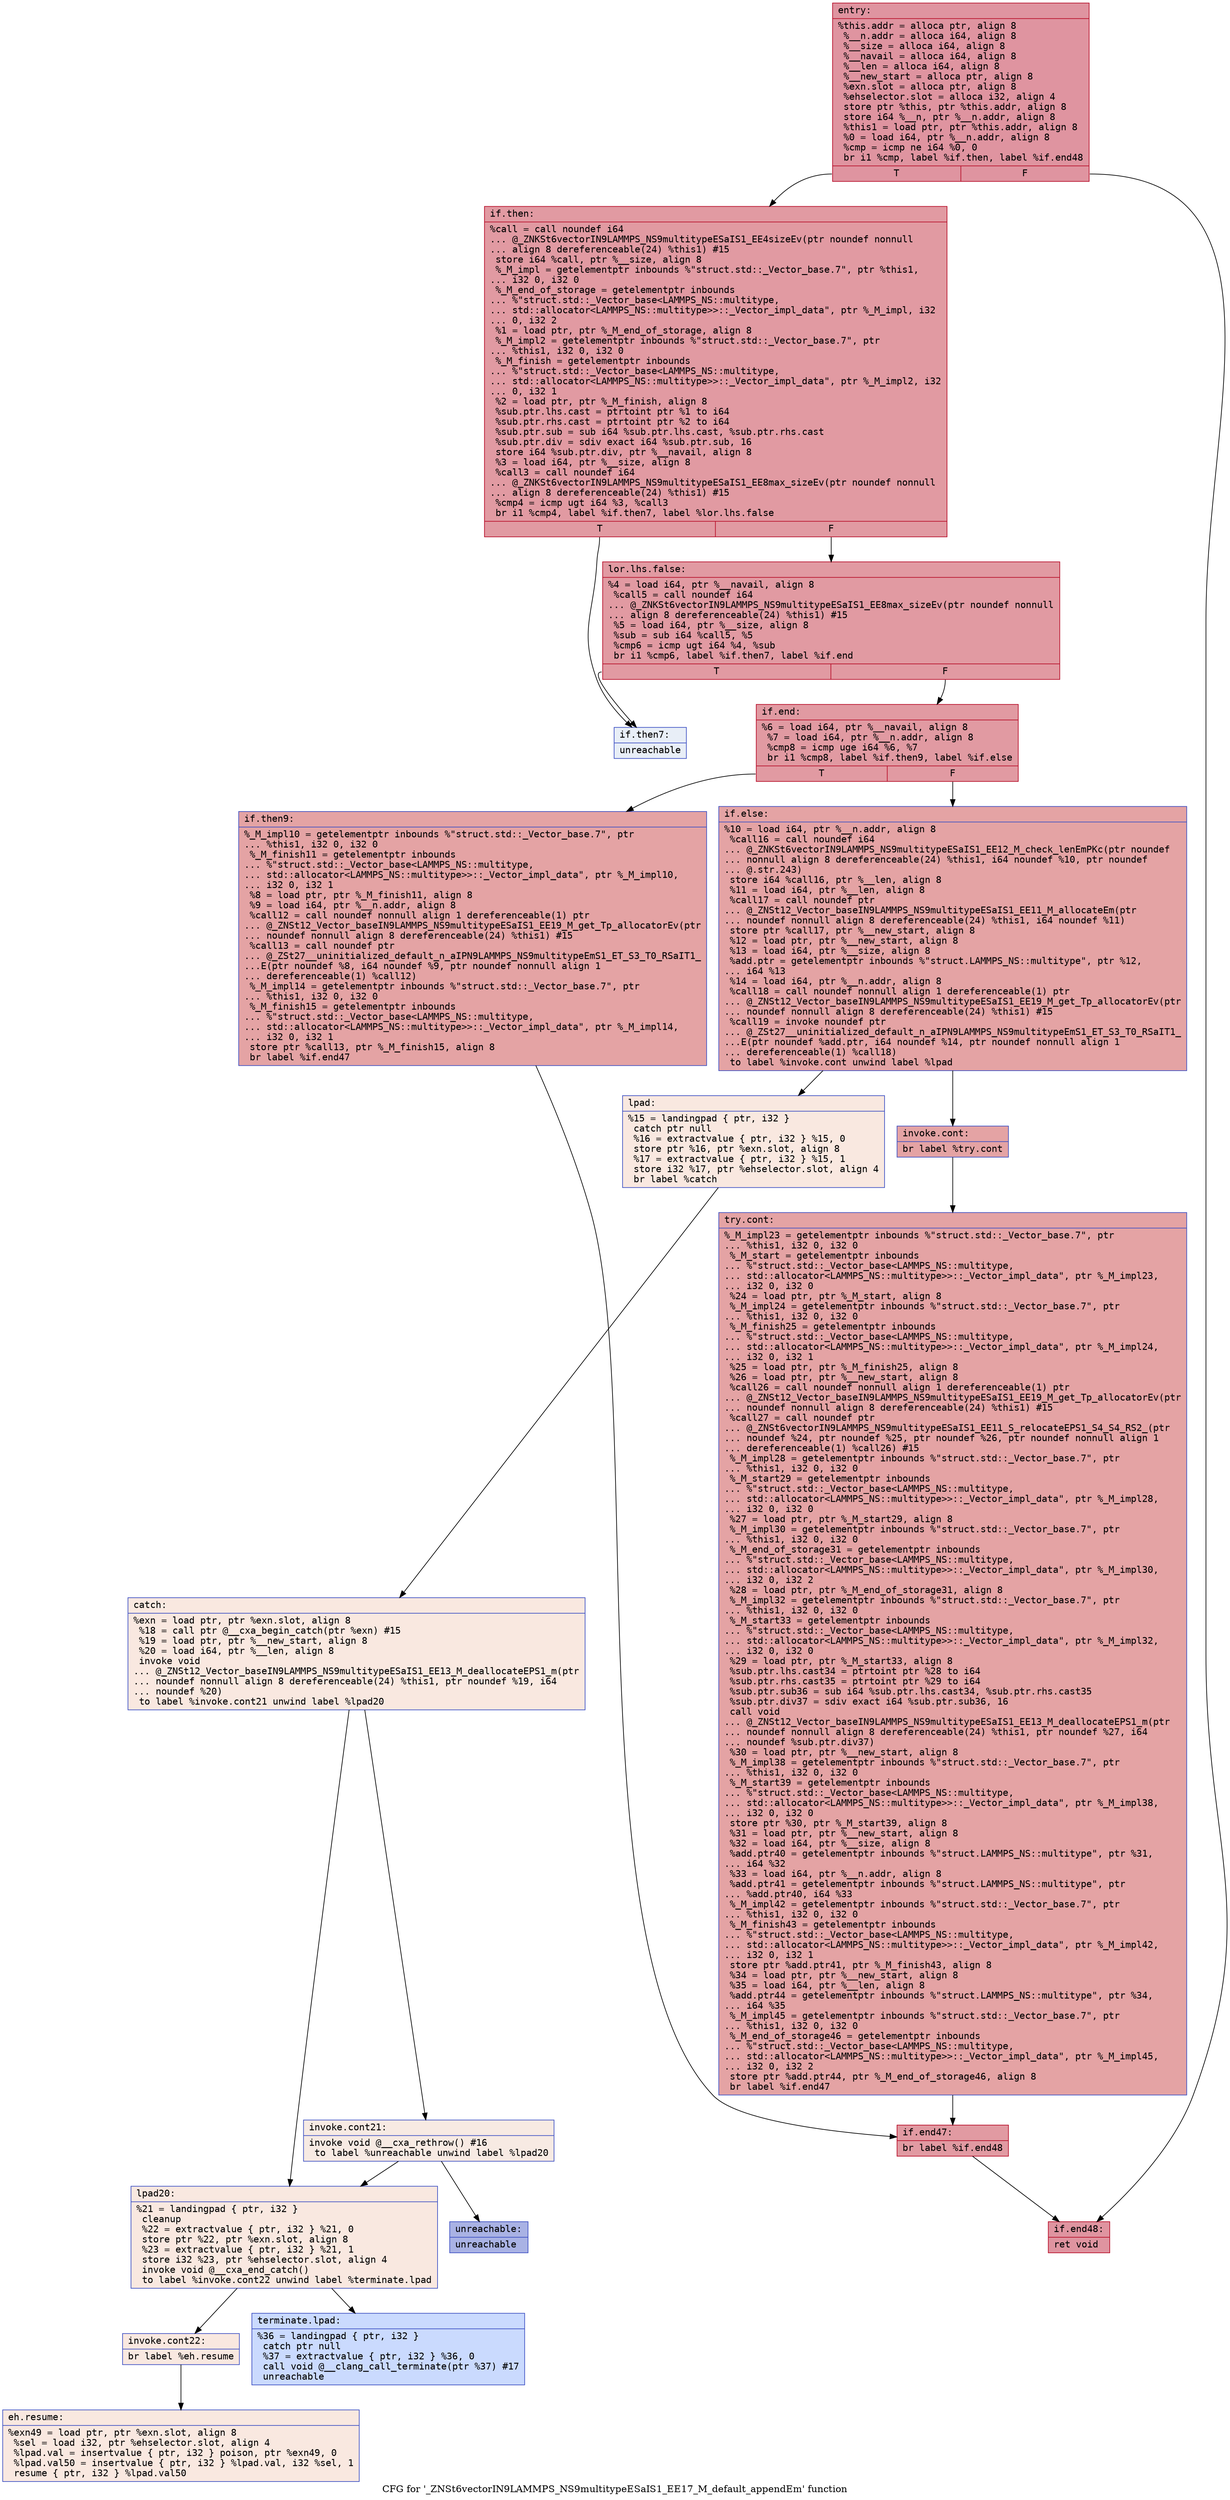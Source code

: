 digraph "CFG for '_ZNSt6vectorIN9LAMMPS_NS9multitypeESaIS1_EE17_M_default_appendEm' function" {
	label="CFG for '_ZNSt6vectorIN9LAMMPS_NS9multitypeESaIS1_EE17_M_default_appendEm' function";

	Node0x55bd405c5e60 [shape=record,color="#b70d28ff", style=filled, fillcolor="#b70d2870" fontname="Courier",label="{entry:\l|  %this.addr = alloca ptr, align 8\l  %__n.addr = alloca i64, align 8\l  %__size = alloca i64, align 8\l  %__navail = alloca i64, align 8\l  %__len = alloca i64, align 8\l  %__new_start = alloca ptr, align 8\l  %exn.slot = alloca ptr, align 8\l  %ehselector.slot = alloca i32, align 4\l  store ptr %this, ptr %this.addr, align 8\l  store i64 %__n, ptr %__n.addr, align 8\l  %this1 = load ptr, ptr %this.addr, align 8\l  %0 = load i64, ptr %__n.addr, align 8\l  %cmp = icmp ne i64 %0, 0\l  br i1 %cmp, label %if.then, label %if.end48\l|{<s0>T|<s1>F}}"];
	Node0x55bd405c5e60:s0 -> Node0x55bd405c5ed0[tooltip="entry -> if.then\nProbability 62.50%" ];
	Node0x55bd405c5e60:s1 -> Node0x55bd405c6b10[tooltip="entry -> if.end48\nProbability 37.50%" ];
	Node0x55bd405c5ed0 [shape=record,color="#b70d28ff", style=filled, fillcolor="#bb1b2c70" fontname="Courier",label="{if.then:\l|  %call = call noundef i64\l... @_ZNKSt6vectorIN9LAMMPS_NS9multitypeESaIS1_EE4sizeEv(ptr noundef nonnull\l... align 8 dereferenceable(24) %this1) #15\l  store i64 %call, ptr %__size, align 8\l  %_M_impl = getelementptr inbounds %\"struct.std::_Vector_base.7\", ptr %this1,\l... i32 0, i32 0\l  %_M_end_of_storage = getelementptr inbounds\l... %\"struct.std::_Vector_base\<LAMMPS_NS::multitype,\l... std::allocator\<LAMMPS_NS::multitype\>\>::_Vector_impl_data\", ptr %_M_impl, i32\l... 0, i32 2\l  %1 = load ptr, ptr %_M_end_of_storage, align 8\l  %_M_impl2 = getelementptr inbounds %\"struct.std::_Vector_base.7\", ptr\l... %this1, i32 0, i32 0\l  %_M_finish = getelementptr inbounds\l... %\"struct.std::_Vector_base\<LAMMPS_NS::multitype,\l... std::allocator\<LAMMPS_NS::multitype\>\>::_Vector_impl_data\", ptr %_M_impl2, i32\l... 0, i32 1\l  %2 = load ptr, ptr %_M_finish, align 8\l  %sub.ptr.lhs.cast = ptrtoint ptr %1 to i64\l  %sub.ptr.rhs.cast = ptrtoint ptr %2 to i64\l  %sub.ptr.sub = sub i64 %sub.ptr.lhs.cast, %sub.ptr.rhs.cast\l  %sub.ptr.div = sdiv exact i64 %sub.ptr.sub, 16\l  store i64 %sub.ptr.div, ptr %__navail, align 8\l  %3 = load i64, ptr %__size, align 8\l  %call3 = call noundef i64\l... @_ZNKSt6vectorIN9LAMMPS_NS9multitypeESaIS1_EE8max_sizeEv(ptr noundef nonnull\l... align 8 dereferenceable(24) %this1) #15\l  %cmp4 = icmp ugt i64 %3, %call3\l  br i1 %cmp4, label %if.then7, label %lor.lhs.false\l|{<s0>T|<s1>F}}"];
	Node0x55bd405c5ed0:s0 -> Node0x55bd405c6a00[tooltip="if.then -> if.then7\nProbability 0.00%" ];
	Node0x55bd405c5ed0:s1 -> Node0x55bd405c7ba0[tooltip="if.then -> lor.lhs.false\nProbability 100.00%" ];
	Node0x55bd405c7ba0 [shape=record,color="#b70d28ff", style=filled, fillcolor="#bb1b2c70" fontname="Courier",label="{lor.lhs.false:\l|  %4 = load i64, ptr %__navail, align 8\l  %call5 = call noundef i64\l... @_ZNKSt6vectorIN9LAMMPS_NS9multitypeESaIS1_EE8max_sizeEv(ptr noundef nonnull\l... align 8 dereferenceable(24) %this1) #15\l  %5 = load i64, ptr %__size, align 8\l  %sub = sub i64 %call5, %5\l  %cmp6 = icmp ugt i64 %4, %sub\l  br i1 %cmp6, label %if.then7, label %if.end\l|{<s0>T|<s1>F}}"];
	Node0x55bd405c7ba0:s0 -> Node0x55bd405c6a00[tooltip="lor.lhs.false -> if.then7\nProbability 0.00%" ];
	Node0x55bd405c7ba0:s1 -> Node0x55bd405c80c0[tooltip="lor.lhs.false -> if.end\nProbability 100.00%" ];
	Node0x55bd405c6a00 [shape=record,color="#3d50c3ff", style=filled, fillcolor="#cbd8ee70" fontname="Courier",label="{if.then7:\l|  unreachable\l}"];
	Node0x55bd405c80c0 [shape=record,color="#b70d28ff", style=filled, fillcolor="#bb1b2c70" fontname="Courier",label="{if.end:\l|  %6 = load i64, ptr %__navail, align 8\l  %7 = load i64, ptr %__n.addr, align 8\l  %cmp8 = icmp uge i64 %6, %7\l  br i1 %cmp8, label %if.then9, label %if.else\l|{<s0>T|<s1>F}}"];
	Node0x55bd405c80c0:s0 -> Node0x55bd405c83e0[tooltip="if.end -> if.then9\nProbability 50.00%" ];
	Node0x55bd405c80c0:s1 -> Node0x55bd405c8430[tooltip="if.end -> if.else\nProbability 50.00%" ];
	Node0x55bd405c83e0 [shape=record,color="#3d50c3ff", style=filled, fillcolor="#c32e3170" fontname="Courier",label="{if.then9:\l|  %_M_impl10 = getelementptr inbounds %\"struct.std::_Vector_base.7\", ptr\l... %this1, i32 0, i32 0\l  %_M_finish11 = getelementptr inbounds\l... %\"struct.std::_Vector_base\<LAMMPS_NS::multitype,\l... std::allocator\<LAMMPS_NS::multitype\>\>::_Vector_impl_data\", ptr %_M_impl10,\l... i32 0, i32 1\l  %8 = load ptr, ptr %_M_finish11, align 8\l  %9 = load i64, ptr %__n.addr, align 8\l  %call12 = call noundef nonnull align 1 dereferenceable(1) ptr\l... @_ZNSt12_Vector_baseIN9LAMMPS_NS9multitypeESaIS1_EE19_M_get_Tp_allocatorEv(ptr\l... noundef nonnull align 8 dereferenceable(24) %this1) #15\l  %call13 = call noundef ptr\l... @_ZSt27__uninitialized_default_n_aIPN9LAMMPS_NS9multitypeEmS1_ET_S3_T0_RSaIT1_\l...E(ptr noundef %8, i64 noundef %9, ptr noundef nonnull align 1\l... dereferenceable(1) %call12)\l  %_M_impl14 = getelementptr inbounds %\"struct.std::_Vector_base.7\", ptr\l... %this1, i32 0, i32 0\l  %_M_finish15 = getelementptr inbounds\l... %\"struct.std::_Vector_base\<LAMMPS_NS::multitype,\l... std::allocator\<LAMMPS_NS::multitype\>\>::_Vector_impl_data\", ptr %_M_impl14,\l... i32 0, i32 1\l  store ptr %call13, ptr %_M_finish15, align 8\l  br label %if.end47\l}"];
	Node0x55bd405c83e0 -> Node0x55bd405c8e10[tooltip="if.then9 -> if.end47\nProbability 100.00%" ];
	Node0x55bd405c8430 [shape=record,color="#3d50c3ff", style=filled, fillcolor="#c32e3170" fontname="Courier",label="{if.else:\l|  %10 = load i64, ptr %__n.addr, align 8\l  %call16 = call noundef i64\l... @_ZNKSt6vectorIN9LAMMPS_NS9multitypeESaIS1_EE12_M_check_lenEmPKc(ptr noundef\l... nonnull align 8 dereferenceable(24) %this1, i64 noundef %10, ptr noundef\l... @.str.243)\l  store i64 %call16, ptr %__len, align 8\l  %11 = load i64, ptr %__len, align 8\l  %call17 = call noundef ptr\l... @_ZNSt12_Vector_baseIN9LAMMPS_NS9multitypeESaIS1_EE11_M_allocateEm(ptr\l... noundef nonnull align 8 dereferenceable(24) %this1, i64 noundef %11)\l  store ptr %call17, ptr %__new_start, align 8\l  %12 = load ptr, ptr %__new_start, align 8\l  %13 = load i64, ptr %__size, align 8\l  %add.ptr = getelementptr inbounds %\"struct.LAMMPS_NS::multitype\", ptr %12,\l... i64 %13\l  %14 = load i64, ptr %__n.addr, align 8\l  %call18 = call noundef nonnull align 1 dereferenceable(1) ptr\l... @_ZNSt12_Vector_baseIN9LAMMPS_NS9multitypeESaIS1_EE19_M_get_Tp_allocatorEv(ptr\l... noundef nonnull align 8 dereferenceable(24) %this1) #15\l  %call19 = invoke noundef ptr\l... @_ZSt27__uninitialized_default_n_aIPN9LAMMPS_NS9multitypeEmS1_ET_S3_T0_RSaIT1_\l...E(ptr noundef %add.ptr, i64 noundef %14, ptr noundef nonnull align 1\l... dereferenceable(1) %call18)\l          to label %invoke.cont unwind label %lpad\l}"];
	Node0x55bd405c8430 -> Node0x55bd405c98b0[tooltip="if.else -> invoke.cont\nProbability 100.00%" ];
	Node0x55bd405c8430 -> Node0x55bd405c9900[tooltip="if.else -> lpad\nProbability 0.00%" ];
	Node0x55bd405c98b0 [shape=record,color="#3d50c3ff", style=filled, fillcolor="#c32e3170" fontname="Courier",label="{invoke.cont:\l|  br label %try.cont\l}"];
	Node0x55bd405c98b0 -> Node0x55bd405c7880[tooltip="invoke.cont -> try.cont\nProbability 100.00%" ];
	Node0x55bd405c9900 [shape=record,color="#3d50c3ff", style=filled, fillcolor="#f1ccb870" fontname="Courier",label="{lpad:\l|  %15 = landingpad \{ ptr, i32 \}\l          catch ptr null\l  %16 = extractvalue \{ ptr, i32 \} %15, 0\l  store ptr %16, ptr %exn.slot, align 8\l  %17 = extractvalue \{ ptr, i32 \} %15, 1\l  store i32 %17, ptr %ehselector.slot, align 4\l  br label %catch\l}"];
	Node0x55bd405c9900 -> Node0x55bd405ca2d0[tooltip="lpad -> catch\nProbability 100.00%" ];
	Node0x55bd405ca2d0 [shape=record,color="#3d50c3ff", style=filled, fillcolor="#f1ccb870" fontname="Courier",label="{catch:\l|  %exn = load ptr, ptr %exn.slot, align 8\l  %18 = call ptr @__cxa_begin_catch(ptr %exn) #15\l  %19 = load ptr, ptr %__new_start, align 8\l  %20 = load i64, ptr %__len, align 8\l  invoke void\l... @_ZNSt12_Vector_baseIN9LAMMPS_NS9multitypeESaIS1_EE13_M_deallocateEPS1_m(ptr\l... noundef nonnull align 8 dereferenceable(24) %this1, ptr noundef %19, i64\l... noundef %20)\l          to label %invoke.cont21 unwind label %lpad20\l}"];
	Node0x55bd405ca2d0 -> Node0x55bd405ca6c0[tooltip="catch -> invoke.cont21\nProbability 50.00%" ];
	Node0x55bd405ca2d0 -> Node0x55bd405ca710[tooltip="catch -> lpad20\nProbability 50.00%" ];
	Node0x55bd405ca6c0 [shape=record,color="#3d50c3ff", style=filled, fillcolor="#eed0c070" fontname="Courier",label="{invoke.cont21:\l|  invoke void @__cxa_rethrow() #16\l          to label %unreachable unwind label %lpad20\l}"];
	Node0x55bd405ca6c0 -> Node0x55bd405ca670[tooltip="invoke.cont21 -> unreachable\nProbability 0.00%" ];
	Node0x55bd405ca6c0 -> Node0x55bd405ca710[tooltip="invoke.cont21 -> lpad20\nProbability 100.00%" ];
	Node0x55bd405ca710 [shape=record,color="#3d50c3ff", style=filled, fillcolor="#f1ccb870" fontname="Courier",label="{lpad20:\l|  %21 = landingpad \{ ptr, i32 \}\l          cleanup\l  %22 = extractvalue \{ ptr, i32 \} %21, 0\l  store ptr %22, ptr %exn.slot, align 8\l  %23 = extractvalue \{ ptr, i32 \} %21, 1\l  store i32 %23, ptr %ehselector.slot, align 4\l  invoke void @__cxa_end_catch()\l          to label %invoke.cont22 unwind label %terminate.lpad\l}"];
	Node0x55bd405ca710 -> Node0x55bd405cad10[tooltip="lpad20 -> invoke.cont22\nProbability 100.00%" ];
	Node0x55bd405ca710 -> Node0x55bd405cad60[tooltip="lpad20 -> terminate.lpad\nProbability 0.00%" ];
	Node0x55bd405cad10 [shape=record,color="#3d50c3ff", style=filled, fillcolor="#f1ccb870" fontname="Courier",label="{invoke.cont22:\l|  br label %eh.resume\l}"];
	Node0x55bd405cad10 -> Node0x55bd405caf80[tooltip="invoke.cont22 -> eh.resume\nProbability 100.00%" ];
	Node0x55bd405c7880 [shape=record,color="#3d50c3ff", style=filled, fillcolor="#c32e3170" fontname="Courier",label="{try.cont:\l|  %_M_impl23 = getelementptr inbounds %\"struct.std::_Vector_base.7\", ptr\l... %this1, i32 0, i32 0\l  %_M_start = getelementptr inbounds\l... %\"struct.std::_Vector_base\<LAMMPS_NS::multitype,\l... std::allocator\<LAMMPS_NS::multitype\>\>::_Vector_impl_data\", ptr %_M_impl23,\l... i32 0, i32 0\l  %24 = load ptr, ptr %_M_start, align 8\l  %_M_impl24 = getelementptr inbounds %\"struct.std::_Vector_base.7\", ptr\l... %this1, i32 0, i32 0\l  %_M_finish25 = getelementptr inbounds\l... %\"struct.std::_Vector_base\<LAMMPS_NS::multitype,\l... std::allocator\<LAMMPS_NS::multitype\>\>::_Vector_impl_data\", ptr %_M_impl24,\l... i32 0, i32 1\l  %25 = load ptr, ptr %_M_finish25, align 8\l  %26 = load ptr, ptr %__new_start, align 8\l  %call26 = call noundef nonnull align 1 dereferenceable(1) ptr\l... @_ZNSt12_Vector_baseIN9LAMMPS_NS9multitypeESaIS1_EE19_M_get_Tp_allocatorEv(ptr\l... noundef nonnull align 8 dereferenceable(24) %this1) #15\l  %call27 = call noundef ptr\l... @_ZNSt6vectorIN9LAMMPS_NS9multitypeESaIS1_EE11_S_relocateEPS1_S4_S4_RS2_(ptr\l... noundef %24, ptr noundef %25, ptr noundef %26, ptr noundef nonnull align 1\l... dereferenceable(1) %call26) #15\l  %_M_impl28 = getelementptr inbounds %\"struct.std::_Vector_base.7\", ptr\l... %this1, i32 0, i32 0\l  %_M_start29 = getelementptr inbounds\l... %\"struct.std::_Vector_base\<LAMMPS_NS::multitype,\l... std::allocator\<LAMMPS_NS::multitype\>\>::_Vector_impl_data\", ptr %_M_impl28,\l... i32 0, i32 0\l  %27 = load ptr, ptr %_M_start29, align 8\l  %_M_impl30 = getelementptr inbounds %\"struct.std::_Vector_base.7\", ptr\l... %this1, i32 0, i32 0\l  %_M_end_of_storage31 = getelementptr inbounds\l... %\"struct.std::_Vector_base\<LAMMPS_NS::multitype,\l... std::allocator\<LAMMPS_NS::multitype\>\>::_Vector_impl_data\", ptr %_M_impl30,\l... i32 0, i32 2\l  %28 = load ptr, ptr %_M_end_of_storage31, align 8\l  %_M_impl32 = getelementptr inbounds %\"struct.std::_Vector_base.7\", ptr\l... %this1, i32 0, i32 0\l  %_M_start33 = getelementptr inbounds\l... %\"struct.std::_Vector_base\<LAMMPS_NS::multitype,\l... std::allocator\<LAMMPS_NS::multitype\>\>::_Vector_impl_data\", ptr %_M_impl32,\l... i32 0, i32 0\l  %29 = load ptr, ptr %_M_start33, align 8\l  %sub.ptr.lhs.cast34 = ptrtoint ptr %28 to i64\l  %sub.ptr.rhs.cast35 = ptrtoint ptr %29 to i64\l  %sub.ptr.sub36 = sub i64 %sub.ptr.lhs.cast34, %sub.ptr.rhs.cast35\l  %sub.ptr.div37 = sdiv exact i64 %sub.ptr.sub36, 16\l  call void\l... @_ZNSt12_Vector_baseIN9LAMMPS_NS9multitypeESaIS1_EE13_M_deallocateEPS1_m(ptr\l... noundef nonnull align 8 dereferenceable(24) %this1, ptr noundef %27, i64\l... noundef %sub.ptr.div37)\l  %30 = load ptr, ptr %__new_start, align 8\l  %_M_impl38 = getelementptr inbounds %\"struct.std::_Vector_base.7\", ptr\l... %this1, i32 0, i32 0\l  %_M_start39 = getelementptr inbounds\l... %\"struct.std::_Vector_base\<LAMMPS_NS::multitype,\l... std::allocator\<LAMMPS_NS::multitype\>\>::_Vector_impl_data\", ptr %_M_impl38,\l... i32 0, i32 0\l  store ptr %30, ptr %_M_start39, align 8\l  %31 = load ptr, ptr %__new_start, align 8\l  %32 = load i64, ptr %__size, align 8\l  %add.ptr40 = getelementptr inbounds %\"struct.LAMMPS_NS::multitype\", ptr %31,\l... i64 %32\l  %33 = load i64, ptr %__n.addr, align 8\l  %add.ptr41 = getelementptr inbounds %\"struct.LAMMPS_NS::multitype\", ptr\l... %add.ptr40, i64 %33\l  %_M_impl42 = getelementptr inbounds %\"struct.std::_Vector_base.7\", ptr\l... %this1, i32 0, i32 0\l  %_M_finish43 = getelementptr inbounds\l... %\"struct.std::_Vector_base\<LAMMPS_NS::multitype,\l... std::allocator\<LAMMPS_NS::multitype\>\>::_Vector_impl_data\", ptr %_M_impl42,\l... i32 0, i32 1\l  store ptr %add.ptr41, ptr %_M_finish43, align 8\l  %34 = load ptr, ptr %__new_start, align 8\l  %35 = load i64, ptr %__len, align 8\l  %add.ptr44 = getelementptr inbounds %\"struct.LAMMPS_NS::multitype\", ptr %34,\l... i64 %35\l  %_M_impl45 = getelementptr inbounds %\"struct.std::_Vector_base.7\", ptr\l... %this1, i32 0, i32 0\l  %_M_end_of_storage46 = getelementptr inbounds\l... %\"struct.std::_Vector_base\<LAMMPS_NS::multitype,\l... std::allocator\<LAMMPS_NS::multitype\>\>::_Vector_impl_data\", ptr %_M_impl45,\l... i32 0, i32 2\l  store ptr %add.ptr44, ptr %_M_end_of_storage46, align 8\l  br label %if.end47\l}"];
	Node0x55bd405c7880 -> Node0x55bd405c8e10[tooltip="try.cont -> if.end47\nProbability 100.00%" ];
	Node0x55bd405c8e10 [shape=record,color="#b70d28ff", style=filled, fillcolor="#bb1b2c70" fontname="Courier",label="{if.end47:\l|  br label %if.end48\l}"];
	Node0x55bd405c8e10 -> Node0x55bd405c6b10[tooltip="if.end47 -> if.end48\nProbability 100.00%" ];
	Node0x55bd405c6b10 [shape=record,color="#b70d28ff", style=filled, fillcolor="#b70d2870" fontname="Courier",label="{if.end48:\l|  ret void\l}"];
	Node0x55bd405caf80 [shape=record,color="#3d50c3ff", style=filled, fillcolor="#f1ccb870" fontname="Courier",label="{eh.resume:\l|  %exn49 = load ptr, ptr %exn.slot, align 8\l  %sel = load i32, ptr %ehselector.slot, align 4\l  %lpad.val = insertvalue \{ ptr, i32 \} poison, ptr %exn49, 0\l  %lpad.val50 = insertvalue \{ ptr, i32 \} %lpad.val, i32 %sel, 1\l  resume \{ ptr, i32 \} %lpad.val50\l}"];
	Node0x55bd405cad60 [shape=record,color="#3d50c3ff", style=filled, fillcolor="#88abfd70" fontname="Courier",label="{terminate.lpad:\l|  %36 = landingpad \{ ptr, i32 \}\l          catch ptr null\l  %37 = extractvalue \{ ptr, i32 \} %36, 0\l  call void @__clang_call_terminate(ptr %37) #17\l  unreachable\l}"];
	Node0x55bd405ca670 [shape=record,color="#3d50c3ff", style=filled, fillcolor="#3d50c370" fontname="Courier",label="{unreachable:\l|  unreachable\l}"];
}
